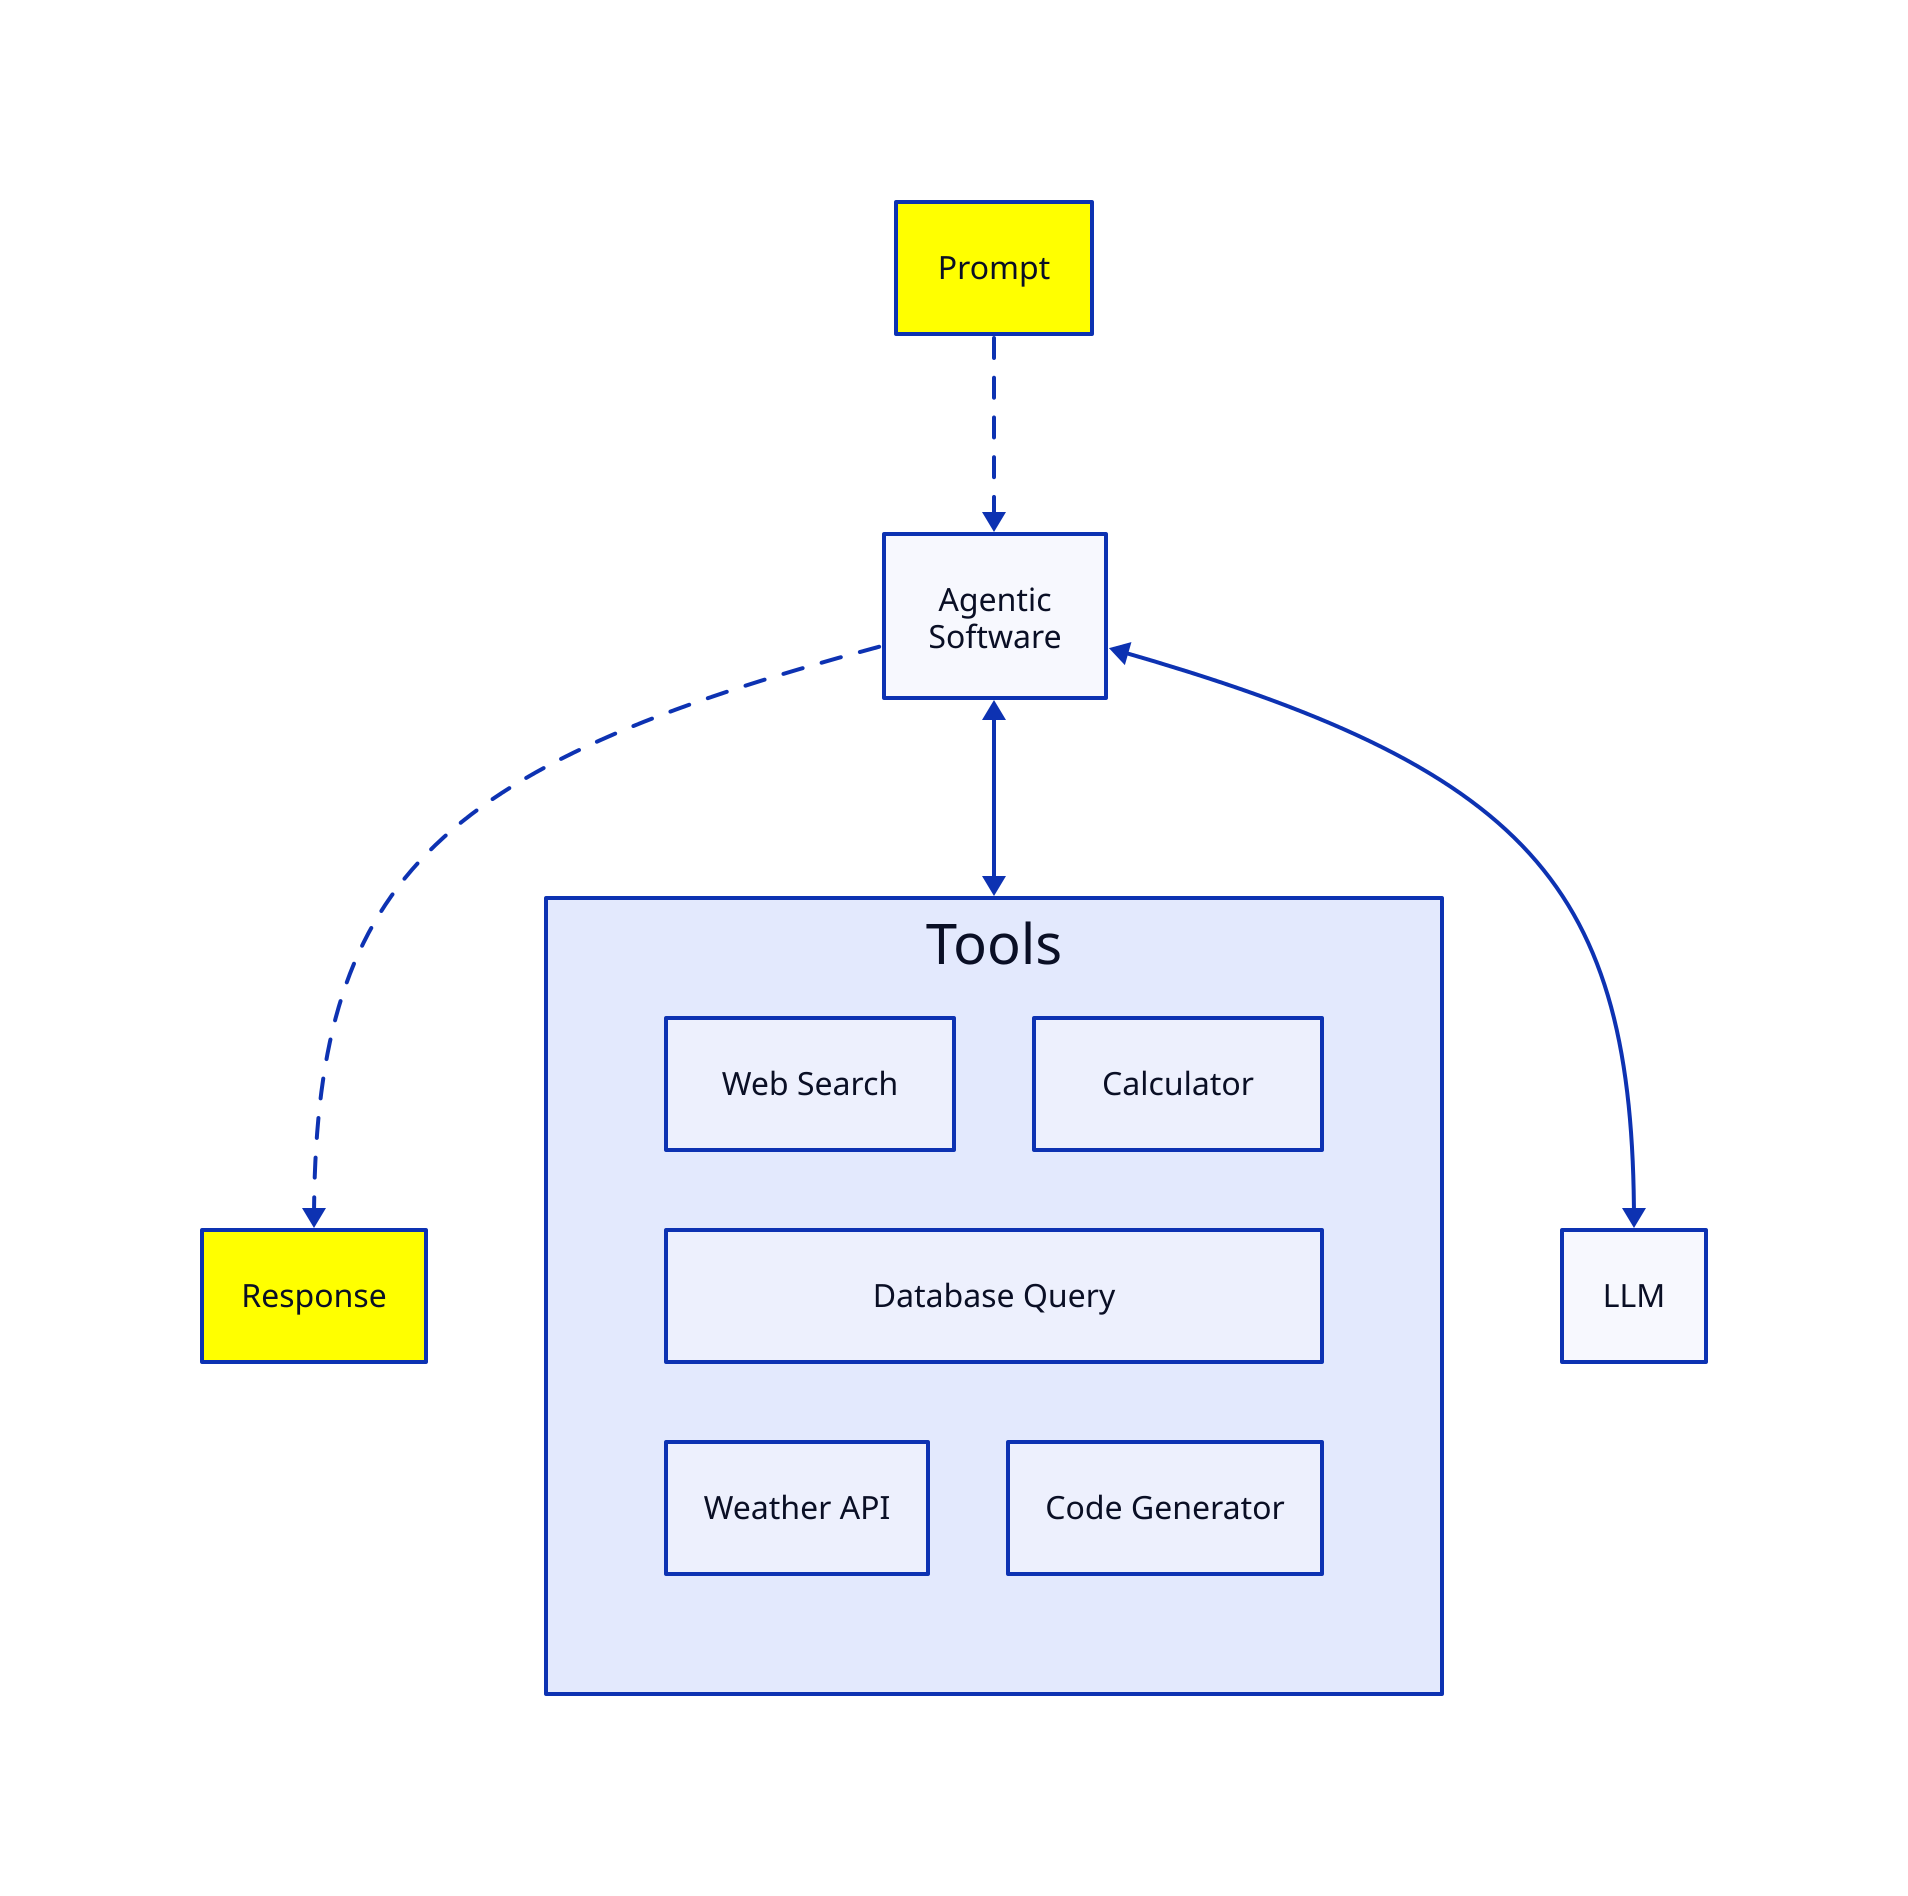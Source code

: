 classes {
  io: {
    style.fill: yellow
  }
  agent: {
    style.fill: red
    style.text-color: white
  }
}

p: Prompt { class: io }
s: Agentic\nSoftware
t: Tools {
    grid-rows: 3

    Web Search
    Calculator
    Database Query
    Weather API
    Code Generator
}

l: LLM
r: Response { class: io }

p -> s -> r { style.animated: true }
s <-> t
s <-> l
